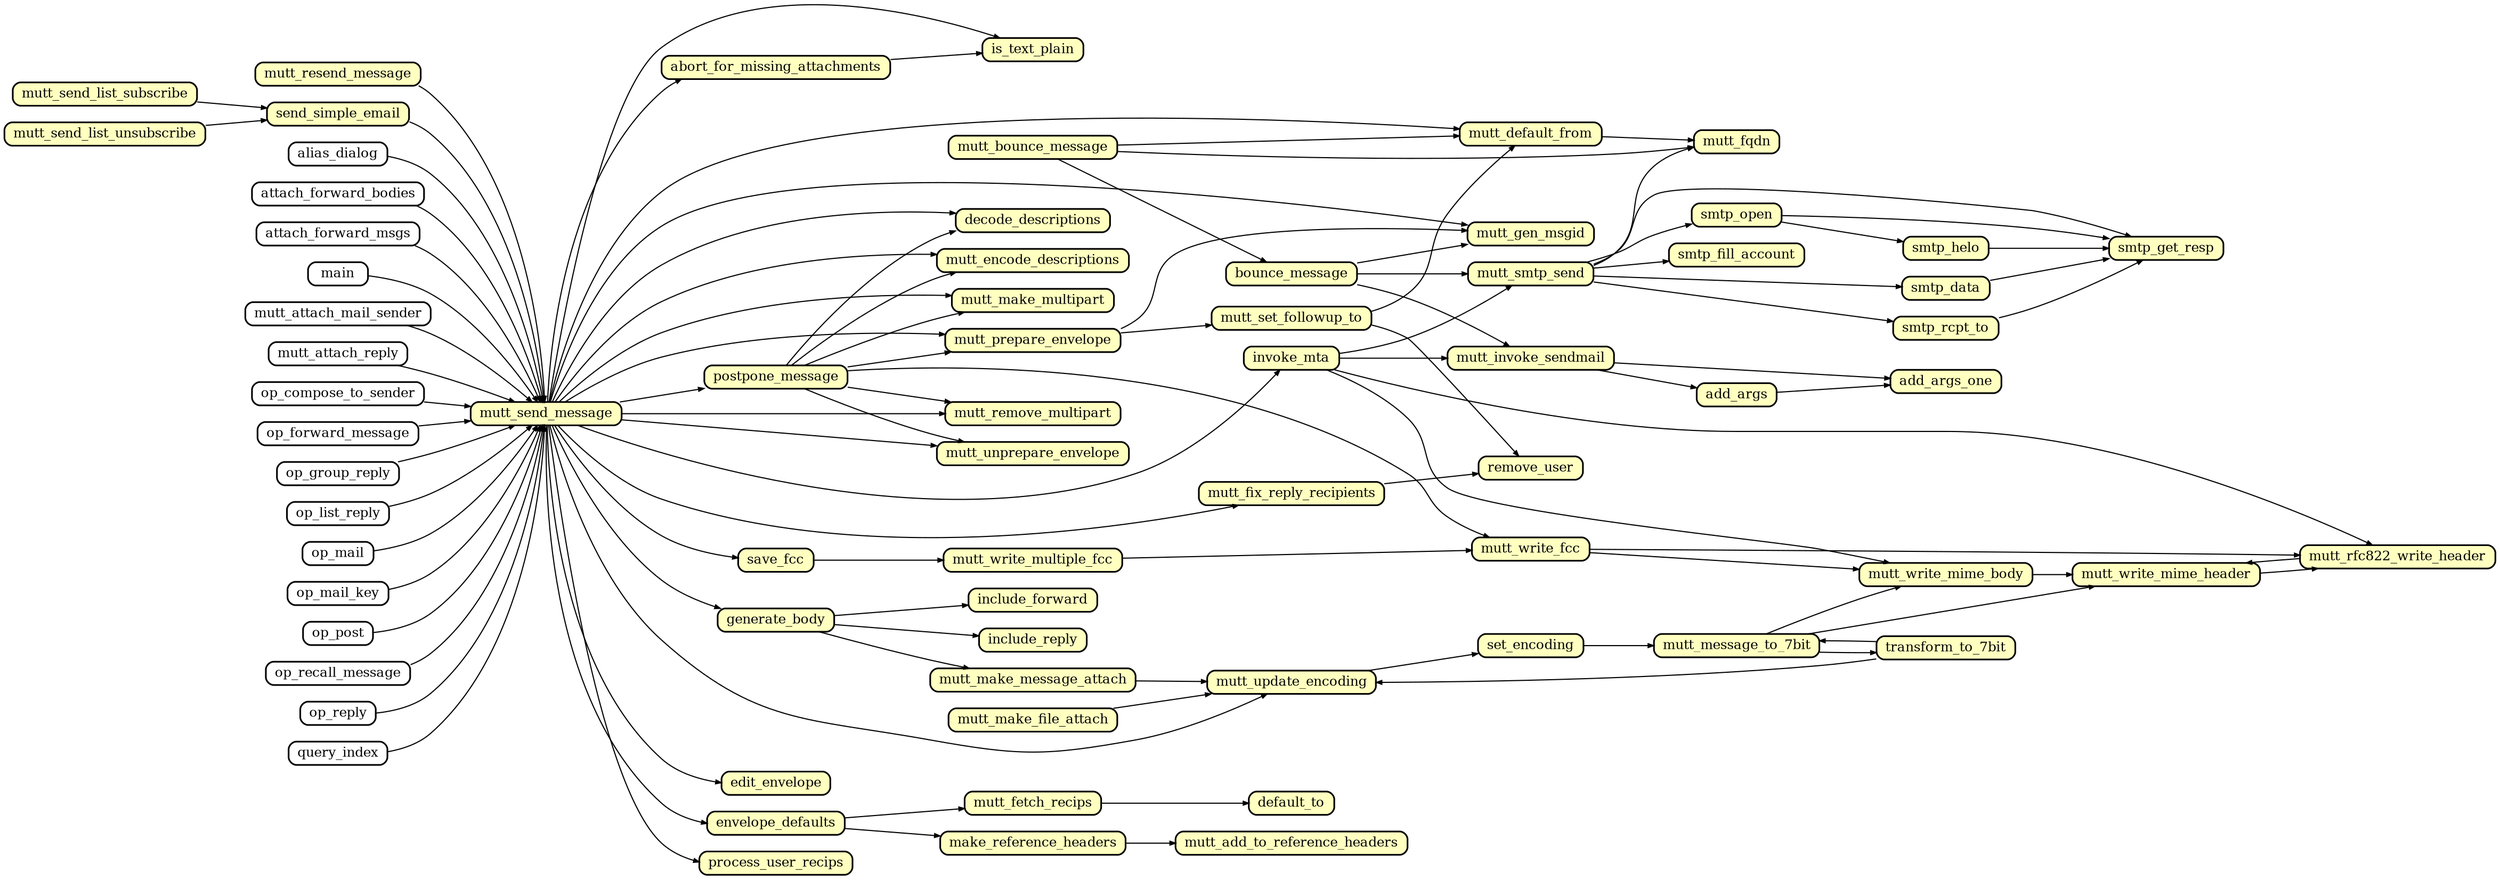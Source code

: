 digraph callgraph {
	graph [
		rankdir="LR"
		nodesep="0.2"
		ranksep="0.5"
		compound="true"
	]

	node [
		shape="Mrecord"
		fontsize="12"
		fillcolor="#ffffff"
		style="filled"
		height="0.2"
		penwidth="1.5"
		color="black"
	]

	edge [
		penwidth="1.0"
		arrowsize="0.5"
	]

	node [ fillcolor="#ffffc0" ]
	abort_for_missing_attachments add_args add_args_one bounce_message
	decode_descriptions default_to edit_envelope envelope_defaults
	generate_body include_forward include_reply invoke_mta is_text_plain
	make_reference_headers mutt_add_to_reference_headers
	mutt_bounce_message mutt_default_from mutt_encode_descriptions
	mutt_fetch_recips mutt_fix_reply_recipients mutt_fqdn mutt_gen_msgid
	mutt_invoke_sendmail mutt_make_file_attach mutt_make_message_attach
	mutt_make_multipart mutt_message_to_7bit mutt_prepare_envelope
	mutt_remove_multipart mutt_resend_message mutt_rfc822_write_header
	mutt_send_list_subscribe mutt_send_list_unsubscribe mutt_send_message
	mutt_set_followup_to mutt_smtp_send mutt_unprepare_envelope
	mutt_update_encoding mutt_write_fcc mutt_write_mime_body
	mutt_write_mime_header mutt_write_multiple_fcc postpone_message
	process_user_recips remove_user save_fcc send_simple_email set_encoding
	smtp_data smtp_fill_account smtp_get_resp smtp_helo smtp_open
	smtp_rcpt_to transform_to_7bit

	node [ fillcolor="#ffffff" ]
	abort_for_missing_attachments -> is_text_plain
	add_args -> add_args_one
	alias_dialog -> mutt_send_message
	attach_forward_bodies -> mutt_send_message
	attach_forward_msgs -> mutt_send_message
	bounce_message -> mutt_gen_msgid
	bounce_message -> mutt_invoke_sendmail
	bounce_message -> mutt_smtp_send
	envelope_defaults -> make_reference_headers
	envelope_defaults -> mutt_fetch_recips
	generate_body -> include_forward
	generate_body -> include_reply
	generate_body -> mutt_make_message_attach
	invoke_mta -> mutt_invoke_sendmail
	invoke_mta -> mutt_rfc822_write_header
	invoke_mta -> mutt_smtp_send
	invoke_mta -> mutt_write_mime_body
	main -> mutt_send_message
	make_reference_headers -> mutt_add_to_reference_headers
	mutt_attach_mail_sender -> mutt_send_message
	mutt_attach_reply -> mutt_send_message
	mutt_bounce_message -> bounce_message
	mutt_bounce_message -> mutt_default_from
	mutt_bounce_message -> mutt_fqdn
	mutt_default_from -> mutt_fqdn
	mutt_fetch_recips -> default_to
	mutt_fix_reply_recipients -> remove_user
	mutt_invoke_sendmail -> add_args
	mutt_invoke_sendmail -> add_args_one
	mutt_make_file_attach -> mutt_update_encoding
	mutt_make_message_attach -> mutt_update_encoding
	mutt_message_to_7bit -> mutt_write_mime_body
	mutt_message_to_7bit -> mutt_write_mime_header
	mutt_message_to_7bit -> transform_to_7bit
	mutt_prepare_envelope -> mutt_gen_msgid
	mutt_prepare_envelope -> mutt_set_followup_to
	mutt_resend_message -> mutt_send_message
	mutt_rfc822_write_header -> mutt_write_mime_header
	mutt_send_list_subscribe -> send_simple_email
	mutt_send_list_unsubscribe -> send_simple_email
	mutt_send_message -> abort_for_missing_attachments
	mutt_send_message -> decode_descriptions
	mutt_send_message -> edit_envelope
	mutt_send_message -> envelope_defaults
	mutt_send_message -> generate_body
	mutt_send_message -> invoke_mta
	mutt_send_message -> is_text_plain
	mutt_send_message -> mutt_default_from
	mutt_send_message -> mutt_encode_descriptions
	mutt_send_message -> mutt_fix_reply_recipients
	mutt_send_message -> mutt_gen_msgid
	mutt_send_message -> mutt_make_multipart
	mutt_send_message -> mutt_prepare_envelope
	mutt_send_message -> mutt_remove_multipart
	mutt_send_message -> mutt_unprepare_envelope
	mutt_send_message -> mutt_update_encoding
	mutt_send_message -> postpone_message
	mutt_send_message -> process_user_recips
	mutt_send_message -> save_fcc
	mutt_set_followup_to -> mutt_default_from
	mutt_set_followup_to -> remove_user
	mutt_smtp_send -> mutt_fqdn
	mutt_smtp_send -> smtp_data
	mutt_smtp_send -> smtp_fill_account
	mutt_smtp_send -> smtp_get_resp
	mutt_smtp_send -> smtp_open
	mutt_smtp_send -> smtp_rcpt_to
	mutt_update_encoding -> set_encoding
	mutt_write_fcc -> mutt_rfc822_write_header
	mutt_write_fcc -> mutt_write_mime_body
	mutt_write_mime_body -> mutt_write_mime_header
	mutt_write_mime_header -> mutt_rfc822_write_header
	mutt_write_multiple_fcc -> mutt_write_fcc
	op_compose_to_sender -> mutt_send_message
	op_forward_message -> mutt_send_message
	op_group_reply -> mutt_send_message
	op_list_reply -> mutt_send_message
	op_mail -> mutt_send_message
	op_mail_key -> mutt_send_message
	op_post -> mutt_send_message
	op_recall_message -> mutt_send_message
	op_reply -> mutt_send_message
	postpone_message -> decode_descriptions
	postpone_message -> mutt_encode_descriptions
	postpone_message -> mutt_make_multipart
	postpone_message -> mutt_prepare_envelope
	postpone_message -> mutt_remove_multipart
	postpone_message -> mutt_unprepare_envelope
	postpone_message -> mutt_write_fcc
	query_index -> mutt_send_message
	save_fcc -> mutt_write_multiple_fcc
	send_simple_email -> mutt_send_message
	set_encoding -> mutt_message_to_7bit
	smtp_data -> smtp_get_resp
	smtp_helo -> smtp_get_resp
	smtp_open -> smtp_get_resp
	smtp_open -> smtp_helo
	smtp_rcpt_to -> smtp_get_resp
	transform_to_7bit -> mutt_message_to_7bit
	transform_to_7bit -> mutt_update_encoding

}

